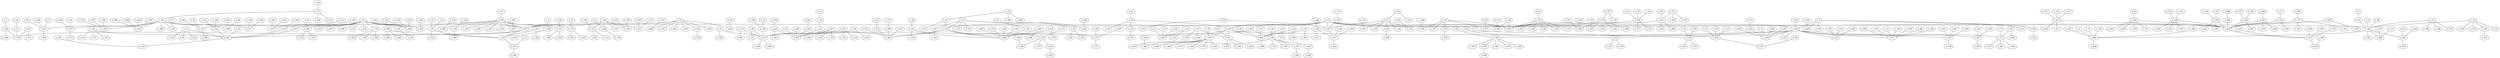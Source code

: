 graph grafoErdosRenyi_500_2000_BFS  {
n_0;
n_251;
n_28;
n_114;
n_139;
n_227;
n_467;
n_102;
n_429;
n_144;
n_141;
n_6;
n_487;
n_322;
n_100;
n_82;
n_37;
n_379;
n_90;
n_319;
n_463;
n_317;
n_45;
n_484;
n_214;
n_57;
n_482;
n_69;
n_191;
n_343;
n_195;
n_404;
n_229;
n_216;
n_457;
n_150;
n_61;
n_83;
n_66;
n_135;
n_273;
n_190;
n_407;
n_189;
n_183;
n_5;
n_193;
n_253;
n_408;
n_223;
n_391;
n_437;
n_295;
n_98;
n_177;
n_345;
n_362;
n_415;
n_204;
n_246;
n_120;
n_472;
n_258;
n_363;
n_170;
n_180;
n_460;
n_43;
n_19;
n_9;
n_420;
n_359;
n_22;
n_88;
n_298;
n_338;
n_458;
n_361;
n_427;
n_337;
n_498;
n_411;
n_389;
n_73;
n_416;
n_155;
n_378;
n_44;
n_419;
n_497;
n_200;
n_446;
n_488;
n_93;
n_483;
n_178;
n_475;
n_493;
n_105;
n_17;
n_16;
n_352;
n_435;
n_91;
n_290;
n_324;
n_221;
n_450;
n_194;
n_303;
n_226;
n_386;
n_380;
n_347;
n_447;
n_179;
n_31;
n_453;
n_133;
n_330;
n_231;
n_138;
n_331;
n_486;
n_300;
n_307;
n_409;
n_202;
n_445;
n_68;
n_48;
n_87;
n_111;
n_121;
n_384;
n_395;
n_357;
n_58;
n_162;
n_55;
n_110;
n_399;
n_46;
n_217;
n_123;
n_485;
n_196;
n_38;
n_424;
n_311;
n_52;
n_430;
n_308;
n_104;
n_287;
n_371;
n_39;
n_122;
n_306;
n_390;
n_232;
n_149;
n_465;
n_254;
n_370;
n_181;
n_173;
n_305;
n_373;
n_224;
n_212;
n_64;
n_112;
n_65;
n_442;
n_398;
n_327;
n_142;
n_312;
n_218;
n_192;
n_42;
n_228;
n_50;
n_410;
n_198;
n_97;
n_27;
n_10;
n_239;
n_313;
n_206;
n_314;
n_76;
n_261;
n_470;
n_481;
n_318;
n_244;
n_53;
n_234;
n_351;
n_480;
n_103;
n_56;
n_47;
n_341;
n_49;
n_127;
n_355;
n_238;
n_394;
n_263;
n_492;
n_116;
n_134;
n_433;
n_129;
n_24;
n_358;
n_332;
n_316;
n_163;
n_477;
n_107;
n_299;
n_423;
n_20;
n_203;
n_461;
n_354;
n_174;
n_302;
n_432;
n_167;
n_406;
n_348;
n_455;
n_25;
n_277;
n_32;
n_126;
n_237;
n_462;
n_490;
n_157;
n_41;
n_366;
n_276;
n_286;
n_356;
n_60;
n_199;
n_219;
n_310;
n_94;
n_466;
n_342;
n_283;
n_413;
n_187;
n_7;
n_35;
n_289;
n_353;
n_11;
n_243;
n_106;
n_255;
n_188;
n_85;
n_213;
n_220;
n_264;
n_438;
n_367;
n_281;
n_400;
n_374;
n_15;
n_328;
n_184;
n_86;
n_256;
n_241;
n_182;
n_383;
n_79;
n_247;
n_280;
n_89;
n_494;
n_197;
n_282;
n_401;
n_296;
n_301;
n_417;
n_235;
n_117;
n_444;
n_249;
n_376;
n_375;
n_369;
n_67;
n_456;
n_292;
n_471;
n_215;
n_151;
n_297;
n_71;
n_479;
n_387;
n_158;
n_425;
n_344;
n_154;
n_431;
n_36;
n_451;
n_459;
n_169;
n_448;
n_267;
n_405;
n_168;
n_381;
n_75;
n_130;
n_346;
n_476;
n_125;
n_3;
n_1;
n_186;
n_268;
n_335;
n_368;
n_478;
n_412;
n_95;
n_108;
n_119;
n_393;
n_115;
n_147;
n_293;
n_113;
n_92;
n_385;
n_260;
n_364;
n_426;
n_77;
n_326;
n_495;
n_72;
n_70;
n_236;
n_54;
n_377;
n_80;
n_205;
n_284;
n_128;
n_30;
n_434;
n_272;
n_201;
n_161;
n_266;
n_84;
n_29;
n_339;
n_397;
n_62;
n_210;
n_159;
n_143;
n_252;
n_59;
n_402;
n_449;
n_291;
n_336;
n_245;
n_185;
n_160;
n_414;
n_131;
n_222;
n_124;
n_81;
n_248;
n_321;
n_211;
n_340;
n_14;
n_12;
n_428;
n_468;
n_440;
n_392;
n_13;
n_320;
n_146;
n_265;
n_136;
n_452;
n_4;
n_140;
n_439;
n_396;
n_365;
n_350;
n_240;
n_18;
n_491;
n_153;
n_101;
n_329;
n_274;
n_172;
n_207;
n_8;
n_259;
n_257;
n_334;
n_34;
n_2;
n_388;
n_271;
n_26;
n_294;
n_443;
n_262;
n_309;
n_469;
n_171;
n_270;
n_230;
n_474;
n_152;
n_165;
n_156;
n_23;
n_454;
n_403;
n_33;
n_441;
n_279;
n_464;
n_489;
n_499;
n_278;
n_40;
n_372;
n_51;
n_304;
n_421;
n_225;
n_242;
n_382;
n_208;
n_175;
n_233;
n_333;
n_109;
n_436;
n_323;
n_74;
n_360;
n_269;
n_99;
n_473;
n_166;
n_132;
n_288;
n_145;
n_96;
n_148;
n_250;
n_63;
n_118;
n_176;
n_315;
n_325;
n_78;
n_164;
n_275;
n_496;
n_209;
n_422;
n_137;
n_285;
n_349;
n_418;
n_21;
n_0 -- n_251;
n_0 -- n_28;
n_0 -- n_114;
n_0 -- n_139;
n_0 -- n_227;
n_0 -- n_467;
n_0 -- n_102;
n_0 -- n_429;
n_0 -- n_144;
n_141 -- n_251;
n_6 -- n_251;
n_251 -- n_487;
n_251 -- n_322;
n_100 -- n_251;
n_82 -- n_251;
n_37 -- n_251;
n_251 -- n_379;
n_28 -- n_90;
n_28 -- n_319;
n_114 -- n_463;
n_114 -- n_317;
n_45 -- n_114;
n_114 -- n_484;
n_114 -- n_214;
n_57 -- n_114;
n_114 -- n_482;
n_69 -- n_139;
n_139 -- n_191;
n_139 -- n_343;
n_139 -- n_195;
n_139 -- n_404;
n_139 -- n_229;
n_216 -- n_227;
n_227 -- n_457;
n_150 -- n_227;
n_61 -- n_227;
n_83 -- n_467;
n_66 -- n_467;
n_135 -- n_467;
n_273 -- n_467;
n_190 -- n_467;
n_407 -- n_467;
n_102 -- n_189;
n_102 -- n_183;
n_5 -- n_102;
n_102 -- n_193;
n_102 -- n_253;
n_102 -- n_408;
n_102 -- n_223;
n_102 -- n_391;
n_102 -- n_437;
n_102 -- n_295;
n_98 -- n_102;
n_102 -- n_177;
n_345 -- n_429;
n_362 -- n_429;
n_415 -- n_429;
n_204 -- n_429;
n_246 -- n_429;
n_120 -- n_429;
n_429 -- n_472;
n_258 -- n_429;
n_363 -- n_429;
n_170 -- n_429;
n_180 -- n_429;
n_144 -- n_460;
n_43 -- n_144;
n_19 -- n_144;
n_9 -- n_144;
n_144 -- n_420;
n_144 -- n_359;
n_22 -- n_144;
n_88 -- n_144;
n_144 -- n_298;
n_141 -- n_338;
n_141 -- n_458;
n_141 -- n_361;
n_141 -- n_427;
n_141 -- n_337;
n_141 -- n_498;
n_141 -- n_411;
n_141 -- n_389;
n_73 -- n_141;
n_6 -- n_416;
n_6 -- n_155;
n_6 -- n_378;
n_6 -- n_44;
n_6 -- n_419;
n_6 -- n_497;
n_6 -- n_200;
n_6 -- n_446;
n_6 -- n_488;
n_6 -- n_93;
n_6 -- n_483;
n_6 -- n_178;
n_475 -- n_487;
n_487 -- n_493;
n_105 -- n_487;
n_17 -- n_487;
n_16 -- n_487;
n_352 -- n_487;
n_435 -- n_487;
n_91 -- n_322;
n_290 -- n_322;
n_322 -- n_324;
n_221 -- n_322;
n_100 -- n_450;
n_100 -- n_194;
n_100 -- n_303;
n_100 -- n_226;
n_100 -- n_386;
n_100 -- n_380;
n_100 -- n_347;
n_100 -- n_447;
n_100 -- n_179;
n_31 -- n_100;
n_100 -- n_453;
n_82 -- n_133;
n_82 -- n_330;
n_82 -- n_231;
n_82 -- n_138;
n_82 -- n_331;
n_37 -- n_486;
n_37 -- n_300;
n_37 -- n_307;
n_37 -- n_409;
n_37 -- n_202;
n_37 -- n_445;
n_37 -- n_68;
n_48 -- n_379;
n_87 -- n_379;
n_111 -- n_379;
n_90 -- n_121;
n_90 -- n_384;
n_90 -- n_395;
n_90 -- n_357;
n_58 -- n_90;
n_90 -- n_162;
n_55 -- n_319;
n_110 -- n_319;
n_319 -- n_399;
n_46 -- n_319;
n_217 -- n_319;
n_123 -- n_319;
n_319 -- n_485;
n_196 -- n_319;
n_38 -- n_463;
n_424 -- n_463;
n_311 -- n_463;
n_52 -- n_463;
n_430 -- n_463;
n_308 -- n_463;
n_104 -- n_317;
n_287 -- n_317;
n_317 -- n_371;
n_39 -- n_45;
n_45 -- n_122;
n_306 -- n_484;
n_390 -- n_484;
n_232 -- n_484;
n_149 -- n_484;
n_465 -- n_484;
n_254 -- n_484;
n_370 -- n_484;
n_181 -- n_484;
n_173 -- n_214;
n_214 -- n_305;
n_214 -- n_373;
n_214 -- n_224;
n_57 -- n_212;
n_57 -- n_64;
n_57 -- n_112;
n_57 -- n_65;
n_57 -- n_442;
n_398 -- n_482;
n_327 -- n_482;
n_142 -- n_482;
n_312 -- n_482;
n_69 -- n_218;
n_69 -- n_192;
n_42 -- n_69;
n_191 -- n_228;
n_50 -- n_191;
n_191 -- n_410;
n_191 -- n_198;
n_97 -- n_191;
n_27 -- n_343;
n_10 -- n_343;
n_239 -- n_343;
n_313 -- n_343;
n_195 -- n_206;
n_195 -- n_314;
n_76 -- n_195;
n_195 -- n_261;
n_195 -- n_470;
n_195 -- n_481;
n_195 -- n_318;
n_195 -- n_244;
n_53 -- n_404;
n_234 -- n_404;
n_351 -- n_404;
n_404 -- n_480;
n_103 -- n_404;
n_56 -- n_404;
n_47 -- n_229;
n_229 -- n_341;
n_49 -- n_229;
n_127 -- n_229;
n_216 -- n_355;
n_238 -- n_457;
n_394 -- n_457;
n_263 -- n_457;
n_457 -- n_492;
n_116 -- n_150;
n_61 -- n_134;
n_61 -- n_433;
n_61 -- n_129;
n_24 -- n_61;
n_61 -- n_358;
n_61 -- n_332;
n_83 -- n_316;
n_83 -- n_163;
n_83 -- n_477;
n_83 -- n_107;
n_66 -- n_299;
n_135 -- n_423;
n_20 -- n_135;
n_135 -- n_203;
n_135 -- n_461;
n_135 -- n_354;
n_135 -- n_174;
n_273 -- n_302;
n_273 -- n_432;
n_167 -- n_273;
n_273 -- n_406;
n_273 -- n_348;
n_273 -- n_455;
n_25 -- n_190;
n_190 -- n_277;
n_32 -- n_190;
n_126 -- n_190;
n_190 -- n_237;
n_407 -- n_462;
n_407 -- n_490;
n_157 -- n_407;
n_41 -- n_407;
n_189 -- n_366;
n_189 -- n_276;
n_189 -- n_286;
n_189 -- n_356;
n_60 -- n_189;
n_189 -- n_199;
n_183 -- n_219;
n_183 -- n_310;
n_94 -- n_183;
n_5 -- n_466;
n_5 -- n_342;
n_5 -- n_283;
n_5 -- n_413;
n_187 -- n_193;
n_7 -- n_193;
n_35 -- n_193;
n_193 -- n_289;
n_193 -- n_353;
n_11 -- n_408;
n_243 -- n_408;
n_106 -- n_408;
n_255 -- n_408;
n_188 -- n_408;
n_85 -- n_223;
n_213 -- n_223;
n_220 -- n_223;
n_264 -- n_391;
n_391 -- n_438;
n_367 -- n_391;
n_281 -- n_391;
n_400 -- n_437;
n_374 -- n_437;
n_15 -- n_437;
n_328 -- n_437;
n_184 -- n_437;
n_86 -- n_437;
n_256 -- n_437;
n_241 -- n_295;
n_182 -- n_295;
n_295 -- n_383;
n_79 -- n_177;
n_177 -- n_247;
n_177 -- n_280;
n_89 -- n_177;
n_177 -- n_494;
n_197 -- n_345;
n_282 -- n_345;
n_345 -- n_401;
n_296 -- n_362;
n_301 -- n_415;
n_415 -- n_417;
n_235 -- n_415;
n_117 -- n_415;
n_415 -- n_444;
n_204 -- n_249;
n_204 -- n_376;
n_204 -- n_375;
n_204 -- n_369;
n_67 -- n_204;
n_246 -- n_456;
n_246 -- n_292;
n_246 -- n_471;
n_215 -- n_246;
n_151 -- n_246;
n_120 -- n_297;
n_71 -- n_120;
n_472 -- n_479;
n_387 -- n_472;
n_158 -- n_472;
n_425 -- n_472;
n_344 -- n_472;
n_154 -- n_258;
n_258 -- n_431;
n_36 -- n_258;
n_258 -- n_451;
n_363 -- n_459;
n_169 -- n_363;
n_363 -- n_448;
n_170 -- n_267;
n_170 -- n_405;
n_168 -- n_170;
n_180 -- n_381;
n_75 -- n_460;
n_130 -- n_460;
n_346 -- n_460;
n_460 -- n_476;
n_125 -- n_460;
n_3 -- n_460;
n_1 -- n_43;
n_19 -- n_186;
n_19 -- n_268;
n_19 -- n_335;
n_368 -- n_420;
n_420 -- n_478;
n_412 -- n_420;
n_22 -- n_95;
n_22 -- n_108;
n_22 -- n_119;
n_22 -- n_393;
n_115 -- n_298;
n_147 -- n_298;
n_293 -- n_338;
n_113 -- n_338;
n_92 -- n_338;
n_385 -- n_458;
n_260 -- n_458;
n_364 -- n_458;
n_426 -- n_458;
n_77 -- n_361;
n_326 -- n_427;
n_427 -- n_495;
n_72 -- n_427;
n_70 -- n_427;
n_236 -- n_337;
n_54 -- n_337;
n_337 -- n_377;
n_80 -- n_498;
n_205 -- n_498;
n_284 -- n_411;
n_128 -- n_411;
n_30 -- n_73;
n_73 -- n_434;
n_73 -- n_272;
n_201 -- n_416;
n_161 -- n_416;
n_155 -- n_266;
n_84 -- n_155;
n_29 -- n_155;
n_44 -- n_339;
n_200 -- n_397;
n_62 -- n_200;
n_200 -- n_210;
n_159 -- n_446;
n_143 -- n_446;
n_252 -- n_446;
n_59 -- n_446;
n_402 -- n_483;
n_178 -- n_449;
n_178 -- n_291;
n_178 -- n_336;
n_245 -- n_475;
n_185 -- n_493;
n_105 -- n_160;
n_105 -- n_414;
n_105 -- n_131;
n_17 -- n_222;
n_17 -- n_124;
n_17 -- n_81;
n_248 -- n_352;
n_321 -- n_352;
n_211 -- n_435;
n_340 -- n_435;
n_14 -- n_91;
n_12 -- n_91;
n_91 -- n_428;
n_290 -- n_468;
n_290 -- n_440;
n_324 -- n_392;
n_13 -- n_324;
n_221 -- n_320;
n_146 -- n_194;
n_194 -- n_265;
n_136 -- n_386;
n_380 -- n_452;
n_4 -- n_380;
n_140 -- n_347;
n_347 -- n_439;
n_347 -- n_396;
n_365 -- n_447;
n_179 -- n_350;
n_179 -- n_240;
n_18 -- n_179;
n_133 -- n_491;
n_133 -- n_153;
n_101 -- n_133;
n_329 -- n_330;
n_274 -- n_330;
n_172 -- n_231;
n_207 -- n_231;
n_8 -- n_138;
n_138 -- n_259;
n_257 -- n_486;
n_202 -- n_334;
n_34 -- n_68;
n_2 -- n_48;
n_48 -- n_388;
n_87 -- n_271;
n_26 -- n_111;
n_294 -- n_384;
n_357 -- n_443;
n_162 -- n_262;
n_55 -- n_309;
n_110 -- n_469;
n_46 -- n_171;
n_217 -- n_270;
n_217 -- n_230;
n_217 -- n_474;
n_123 -- n_152;
n_123 -- n_165;
n_156 -- n_196;
n_23 -- n_196;
n_38 -- n_454;
n_403 -- n_424;
n_33 -- n_311;
n_430 -- n_441;
n_279 -- n_430;
n_39 -- n_464;
n_39 -- n_489;
n_390 -- n_499;
n_232 -- n_278;
n_40 -- n_232;
n_254 -- n_372;
n_51 -- n_181;
n_304 -- n_305;
n_224 -- n_421;
n_64 -- n_225;
n_64 -- n_242;
n_65 -- n_382;
n_208 -- n_442;
n_175 -- n_398;
n_233 -- n_312;
n_218 -- n_333;
n_50 -- n_109;
n_50 -- n_436;
n_313 -- n_323;
n_53 -- n_74;
n_234 -- n_360;
n_103 -- n_269;
n_99 -- n_341;
n_238 -- n_473;
n_166 -- n_238;
n_132 -- n_433;
n_129 -- n_288;
n_24 -- n_145;
n_96 -- n_332;
n_148 -- n_316;
n_163 -- n_250;
n_63 -- n_477;
n_118 -- n_299;
n_167 -- n_176;
n_315 -- n_348;
n_325 -- n_348;
n_78 -- n_455;
n_157 -- n_164;
n_157 -- n_275;
n_199 -- n_496;
n_209 -- n_466;
n_342 -- n_422;
n_137 -- n_243;
n_89 -- n_285;
n_349 -- n_479;
n_393 -- n_418;
n_21 -- n_33;
}